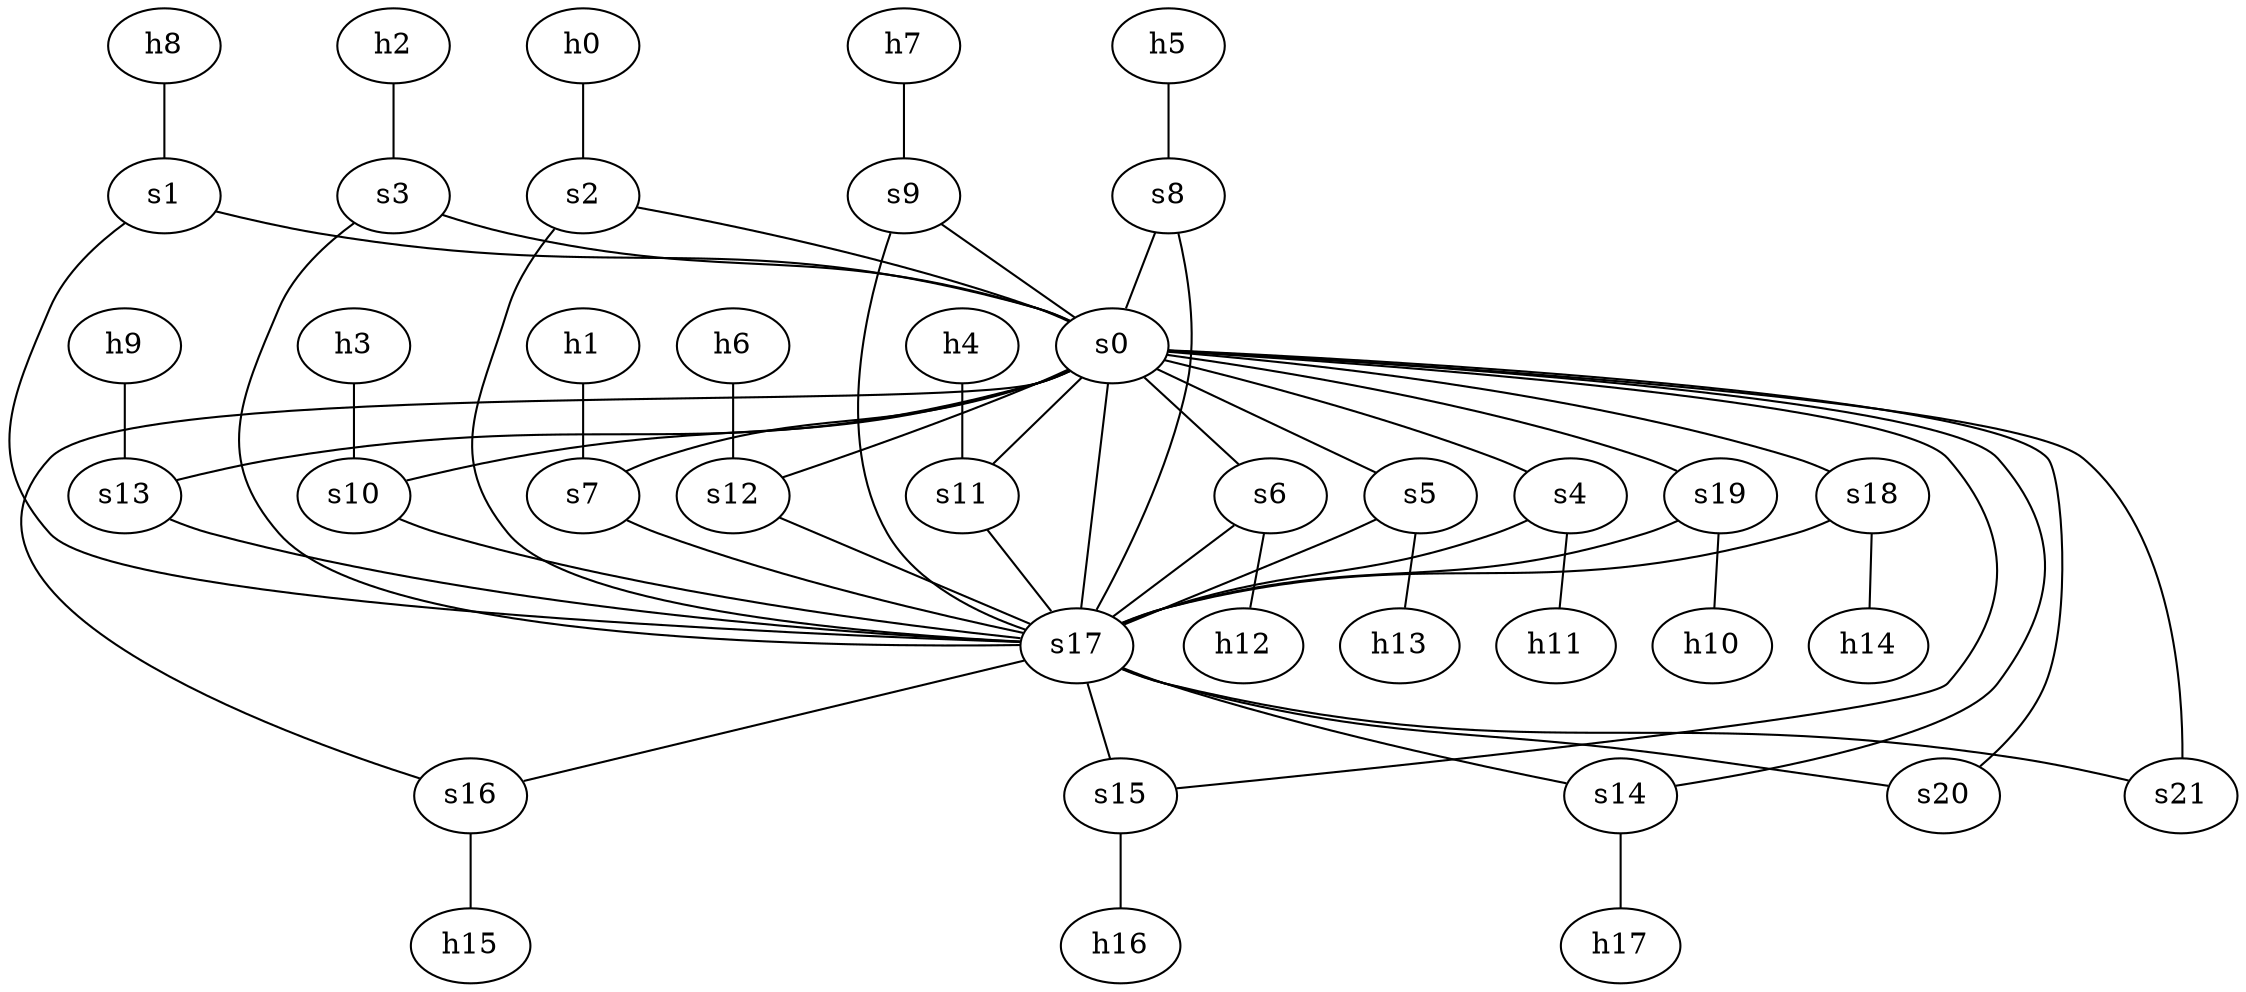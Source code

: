strict graph unv1 {
	h8	 [ip="10.1.1.0",
		type=host];
	s1	 [id=4,
		ip="11.1.1.4",
		type=switch];
	h8 -- s1	 [capacity="1Gbps",
		cost=1,
		dport=100,
		sport=100];
	h9	 [ip="10.1.1.1",
		type=host];
	s13	 [id=12,
		ip="11.1.1.12",
		type=switch];
	h9 -- s13	 [capacity="1Gbps",
		cost=1,
		dport=100,
		sport=100];
	h2	 [ip="10.1.1.2",
		type=host];
	s3	 [id=2,
		ip="11.1.1.2",
		type=switch];
	h2 -- s3	 [capacity="1Gbps",
		cost=1,
		dport=100,
		sport=100];
	h3	 [ip="10.1.1.3",
		type=host];
	s10	 [id=15,
		ip="11.1.1.15",
		type=switch];
	h3 -- s10	 [capacity="1Gbps",
		cost=1,
		dport=100,
		sport=100];
	h0	 [ip="10.1.1.4",
		type=host];
	s2	 [id=3,
		ip="11.1.1.3",
		type=switch];
	h0 -- s2	 [capacity="1Gbps",
		cost=1,
		dport=100,
		sport=100];
	h1	 [ip="10.1.1.5",
		type=host];
	s7	 [id=6,
		ip="11.1.1.6",
		type=switch];
	h1 -- s7	 [capacity="1Gbps",
		cost=1,
		dport=100,
		sport=100];
	h6	 [ip="10.1.1.6",
		type=host];
	s12	 [id=13,
		ip="11.1.1.13",
		type=switch];
	h6 -- s12	 [capacity="1Gbps",
		cost=1,
		dport=100,
		sport=100];
	h7	 [ip="10.1.1.7",
		type=host];
	s9	 [id=0,
		ip="11.1.1.0",
		type=switch];
	h7 -- s9	 [capacity="1Gbps",
		cost=1,
		dport=100,
		sport=100];
	h4	 [ip="10.1.1.8",
		type=host];
	s11	 [id=14,
		ip="11.1.1.14",
		type=switch];
	h4 -- s11	 [capacity="1Gbps",
		cost=1,
		dport=100,
		sport=100];
	h5	 [ip="10.1.1.9",
		type=host];
	s8	 [id=1,
		ip="11.1.1.1",
		type=switch];
	h5 -- s8	 [capacity="1Gbps",
		cost=1,
		dport=100,
		sport=100];
	s0	 [id=5,
		ip="11.1.1.5",
		type=switch];
	s9 -- s0	 [capacity="10Gbps",
		cost=1,
		dport=33,
		sport=1];
	s17	 [id=16,
		ip="11.1.1.16",
		type=switch];
	s9 -- s17	 [capacity="10Gbps",
		cost=1,
		dport=29,
		sport=2];
	s8 -- s0	 [capacity="10Gbps",
		cost=1,
		dport=24,
		sport=1];
	s8 -- s17	 [capacity="10Gbps",
		cost=1,
		dport=22,
		sport=2];
	s3 -- s0	 [capacity="10Gbps",
		cost=1,
		dport=27,
		sport=1];
	s3 -- s17	 [capacity="10Gbps",
		cost=1,
		dport=25,
		sport=2];
	s2 -- s0	 [capacity="1Gbps",
		cost=1,
		dport=30,
		sport=3];
	s2 -- s17	 [capacity="10Gbps",
		cost=1,
		dport=27,
		sport=4];
	s1 -- s0	 [capacity="1Gbps",
		cost=1,
		dport=32,
		sport=3];
	s1 -- s17	 [capacity="10Gbps",
		cost=1,
		dport=28,
		sport=4];
	s0 -- s7	 [capacity="1Gbps",
		cost=1,
		dport=28,
		sport=1];
	s6	 [id=7,
		ip="11.1.1.7",
		type=switch];
	s0 -- s6	 [capacity="10Gbps",
		cost=1,
		dport=35,
		sport=1];
	s5	 [id=8,
		ip="11.1.1.8",
		type=switch];
	s0 -- s5	 [capacity="1Gbps",
		cost=1,
		dport=34,
		sport=1];
	s4	 [id=9,
		ip="11.1.1.9",
		type=switch];
	s0 -- s4	 [capacity="1Gbps",
		cost=1,
		dport=36,
		sport=1];
	s19	 [id=10,
		ip="11.1.1.10",
		type=switch];
	s0 -- s19	 [capacity="10Gbps",
		cost=1,
		dport=37,
		sport=1];
	s18	 [id=11,
		ip="11.1.1.11",
		type=switch];
	s0 -- s18	 [capacity="10Gbps",
		cost=1,
		dport=41,
		sport=1];
	s0 -- s13	 [capacity="1Gbps",
		cost=1,
		dport=42,
		sport=1];
	s0 -- s12	 [capacity="1Gbps",
		cost=1,
		dport=23,
		sport=1];
	s0 -- s11	 [capacity="1Gbps",
		cost=1,
		dport=25,
		sport=1];
	s0 -- s10	 [capacity="1Gbps",
		cost=1,
		dport=26,
		sport=1];
	s0 -- s17	 [capacity="10Gbps",
		cost=1,
		dport=22,
		sport=14];
	s16	 [id=17,
		ip="11.1.1.17",
		type=switch];
	s0 -- s16	 [capacity="1Gbps",
		cost=1,
		dport=40,
		sport=1];
	s15	 [id=18,
		ip="11.1.1.18",
		type=switch];
	s0 -- s15	 [capacity="10Gbps",
		cost=1,
		dport=39,
		sport=1];
	s14	 [id=19,
		ip="11.1.1.19",
		type=switch];
	s0 -- s14	 [capacity="1Gbps",
		cost=1,
		dport=38,
		sport=1];
	s20	 [id=20,
		ip="11.1.1.20",
		type=switch];
	s0 -- s20	 [capacity="10Gbps",
		cost=1,
		dport=0,
		sport=20];
	s21	 [id=21,
		ip="11.1.1.21",
		type=switch];
	s0 -- s21	 [capacity="10Gbps",
		cost=1,
		dport=0,
		sport=21];
	s7 -- s17	 [capacity="1Gbps",
		cost=1,
		dport=26,
		sport=2];
	s6 -- s17	 [capacity="10Gbps",
		cost=1,
		dport=31,
		sport=2];
	h12	 [ip="10.1.1.12",
		type=host];
	s6 -- h12	 [capacity="1Gbps",
		cost=1,
		dport=100,
		sport=100];
	s5 -- s17	 [capacity="1Gbps",
		cost=1,
		dport=30,
		sport=2];
	h13	 [ip="10.1.1.13",
		type=host];
	s5 -- h13	 [capacity="1Gbps",
		cost=1,
		dport=100,
		sport=100];
	s4 -- s17	 [capacity="1Gbps",
		cost=1,
		dport=32,
		sport=2];
	h11	 [ip="10.1.1.11",
		type=host];
	s4 -- h11	 [capacity="1Gbps",
		cost=1,
		dport=100,
		sport=100];
	s19 -- s17	 [capacity="10Gbps",
		cost=1,
		dport=33,
		sport=2];
	h10	 [ip="10.1.1.10",
		type=host];
	s19 -- h10	 [capacity="1Gbps",
		cost=1,
		dport=100,
		sport=100];
	s18 -- s17	 [capacity="10Gbps",
		cost=1,
		dport=37,
		sport=2];
	h14	 [ip="10.1.1.14",
		type=host];
	s18 -- h14	 [capacity="1Gbps",
		cost=1,
		dport=100,
		sport=100];
	s13 -- s17	 [capacity="1Gbps",
		cost=1,
		dport=38,
		sport=2];
	s12 -- s17	 [capacity="1Gbps",
		cost=1,
		dport=21,
		sport=2];
	s11 -- s17	 [capacity="1Gbps",
		cost=1,
		dport=23,
		sport=2];
	s10 -- s17	 [capacity="1Gbps",
		cost=1,
		dport=24,
		sport=2];
	s17 -- s16	 [capacity="1Gbps",
		cost=1,
		dport=36,
		sport=2];
	s17 -- s15	 [capacity="10Gbps",
		cost=1,
		dport=35,
		sport=2];
	s17 -- s14	 [capacity="1Gbps",
		cost=1,
		dport=34,
		sport=2];
	s17 -- s20	 [capacity="10Gbps",
		cost=1,
		dport=0,
		sport=19];
	s17 -- s21	 [capacity="10Gbps",
		cost=1,
		dport=0,
		sport=20];
	h15	 [ip="10.1.1.15",
		type=host];
	s16 -- h15	 [capacity="1Gbps",
		cost=1,
		dport=100,
		sport=100];
	h16	 [ip="10.1.1.16",
		type=host];
	s15 -- h16	 [capacity="1Gbps",
		cost=1,
		dport=100,
		sport=100];
	h17	 [ip="10.1.1.17",
		type=host];
	s14 -- h17	 [capacity="1Gbps",
		cost=1,
		dport=100,
		sport=100];
}
